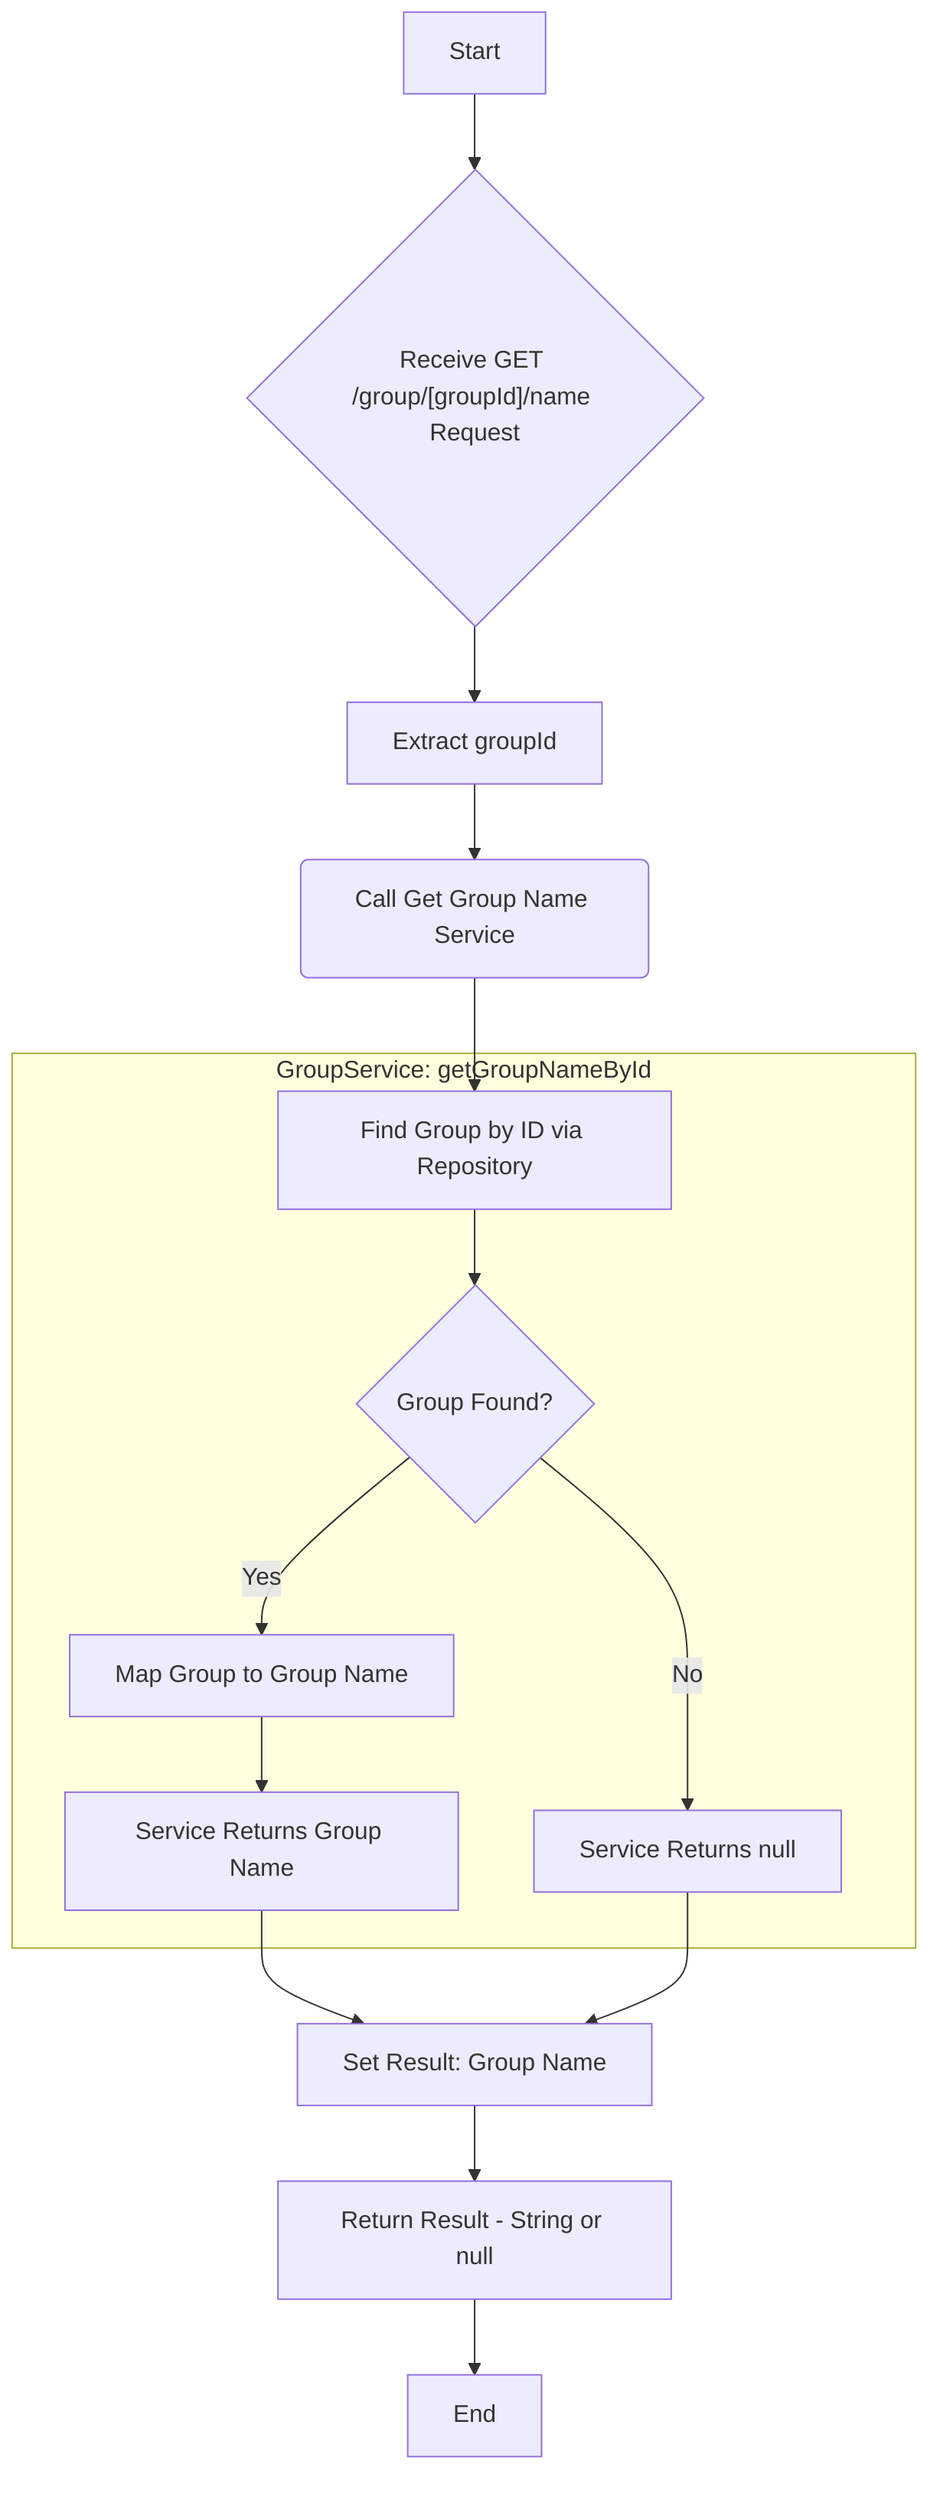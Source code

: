 graph TD
    A[Start] --> B{"Receive GET /group/[groupId]/name Request"};
    B --> C[Extract groupId];
    C --> D(Call Get Group Name Service);

    subgraph "GroupService: getGroupNameById"
        E[Find Group by ID via Repository] --> F{Group Found?};
        F -- No --> G[Service Returns null];
        F -- Yes --> H[Map Group to Group Name];
        H --> I[Service Returns Group Name];
    end

    D --> E;

    I --> J[Set Result: Group Name];
    G --> J;

    J --> K[Return Result - String or null];
K --> Z[End];